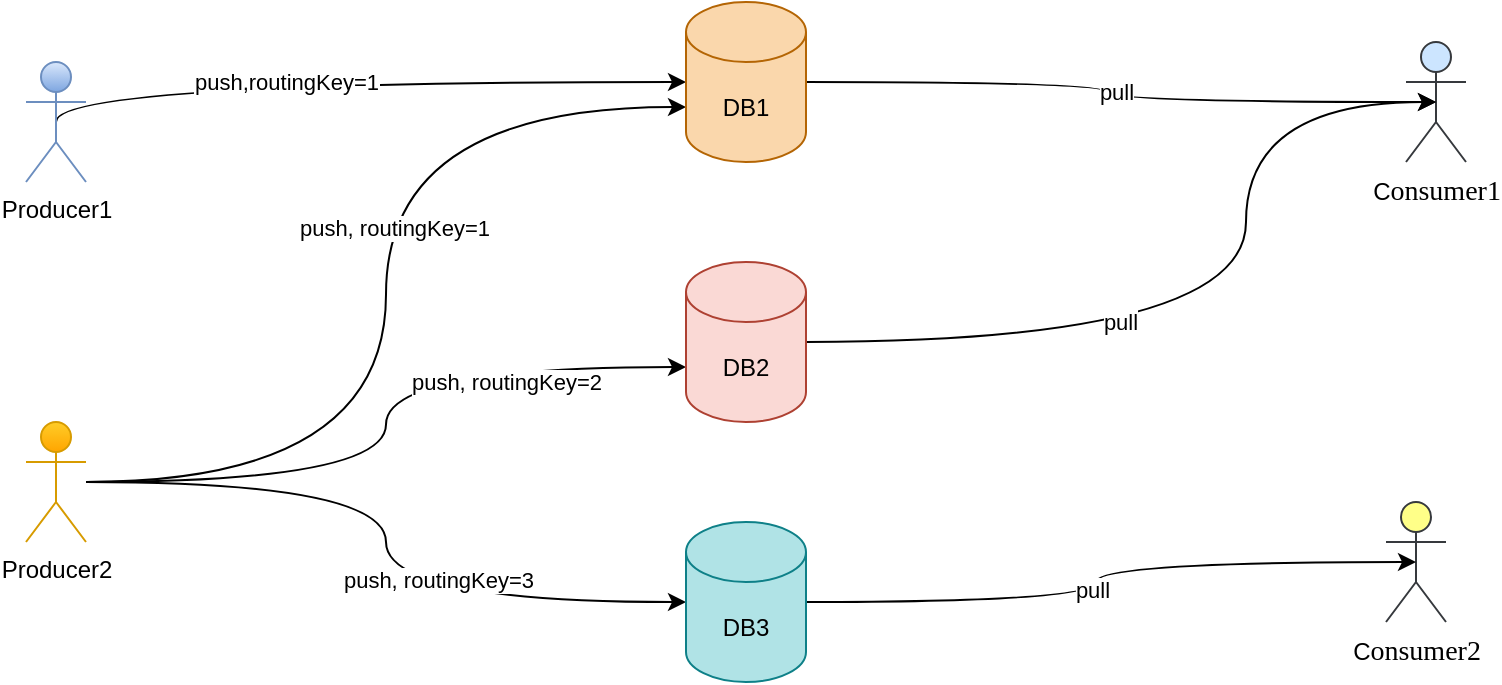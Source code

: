 <mxfile version="14.9.2" type="github">
  <diagram id="VZTdUykXYbI2ZBYuBRgF" name="第 1 页">
    <mxGraphModel dx="946" dy="563" grid="1" gridSize="10" guides="1" tooltips="1" connect="1" arrows="1" fold="1" page="1" pageScale="1" pageWidth="827" pageHeight="1169" math="0" shadow="0">
      <root>
        <mxCell id="0" />
        <mxCell id="1" parent="0" />
        <mxCell id="7mHwJ7CEPZ4vU7DKZEV_-163" style="edgeStyle=orthogonalEdgeStyle;curved=1;rounded=0;orthogonalLoop=1;jettySize=auto;html=1;entryX=0;entryY=0.5;entryDx=0;entryDy=0;entryPerimeter=0;exitX=0.5;exitY=0.5;exitDx=0;exitDy=0;exitPerimeter=0;" edge="1" parent="1" source="7mHwJ7CEPZ4vU7DKZEV_-15" target="7mHwJ7CEPZ4vU7DKZEV_-160">
          <mxGeometry relative="1" as="geometry">
            <Array as="points">
              <mxPoint x="85" y="80" />
            </Array>
          </mxGeometry>
        </mxCell>
        <mxCell id="7mHwJ7CEPZ4vU7DKZEV_-165" value="push,routingKey=1" style="edgeLabel;html=1;align=center;verticalAlign=middle;resizable=0;points=[];" vertex="1" connectable="0" parent="7mHwJ7CEPZ4vU7DKZEV_-163">
          <mxGeometry x="-0.325" y="-2" relative="1" as="geometry">
            <mxPoint x="22" y="-2" as="offset" />
          </mxGeometry>
        </mxCell>
        <mxCell id="7mHwJ7CEPZ4vU7DKZEV_-15" value="Producer1" style="shape=umlActor;verticalLabelPosition=bottom;verticalAlign=top;html=1;outlineConnect=0;gradientColor=#7ea6e0;fillColor=#dae8fc;strokeColor=#6c8ebf;" vertex="1" parent="1">
          <mxGeometry x="70" y="70" width="30" height="60" as="geometry" />
        </mxCell>
        <mxCell id="7mHwJ7CEPZ4vU7DKZEV_-20" value="C&lt;span style=&quot;font-family: &amp;#34;.pingfang sc&amp;#34; ; font-size: 14px&quot;&gt;onsumer1&lt;/span&gt;" style="shape=umlActor;verticalLabelPosition=bottom;verticalAlign=top;html=1;outlineConnect=0;fillColor=#cce5ff;strokeColor=#36393d;" vertex="1" parent="1">
          <mxGeometry x="760" y="60" width="30" height="60" as="geometry" />
        </mxCell>
        <mxCell id="7mHwJ7CEPZ4vU7DKZEV_-21" value="C&lt;span style=&quot;font-family: &amp;#34;.pingfang sc&amp;#34; ; font-size: 14px&quot;&gt;onsumer2&lt;/span&gt;" style="shape=umlActor;verticalLabelPosition=bottom;verticalAlign=top;html=1;outlineConnect=0;fillColor=#ffff88;strokeColor=#36393d;" vertex="1" parent="1">
          <mxGeometry x="750" y="290" width="30" height="60" as="geometry" />
        </mxCell>
        <mxCell id="7mHwJ7CEPZ4vU7DKZEV_-166" style="edgeStyle=orthogonalEdgeStyle;curved=1;rounded=0;orthogonalLoop=1;jettySize=auto;html=1;entryX=0;entryY=0;entryDx=0;entryDy=52.5;entryPerimeter=0;" edge="1" parent="1" source="7mHwJ7CEPZ4vU7DKZEV_-157" target="7mHwJ7CEPZ4vU7DKZEV_-160">
          <mxGeometry relative="1" as="geometry" />
        </mxCell>
        <mxCell id="7mHwJ7CEPZ4vU7DKZEV_-167" value="push, routingKey=1" style="edgeLabel;html=1;align=center;verticalAlign=middle;resizable=0;points=[];" vertex="1" connectable="0" parent="7mHwJ7CEPZ4vU7DKZEV_-166">
          <mxGeometry x="0.136" y="-4" relative="1" as="geometry">
            <mxPoint as="offset" />
          </mxGeometry>
        </mxCell>
        <mxCell id="7mHwJ7CEPZ4vU7DKZEV_-168" style="edgeStyle=orthogonalEdgeStyle;curved=1;rounded=0;orthogonalLoop=1;jettySize=auto;html=1;entryX=0;entryY=0;entryDx=0;entryDy=52.5;entryPerimeter=0;" edge="1" parent="1" source="7mHwJ7CEPZ4vU7DKZEV_-157" target="7mHwJ7CEPZ4vU7DKZEV_-161">
          <mxGeometry relative="1" as="geometry" />
        </mxCell>
        <mxCell id="7mHwJ7CEPZ4vU7DKZEV_-169" value="push, routingKey=2" style="edgeLabel;html=1;align=center;verticalAlign=middle;resizable=0;points=[];" vertex="1" connectable="0" parent="7mHwJ7CEPZ4vU7DKZEV_-168">
          <mxGeometry x="0.074" y="-13" relative="1" as="geometry">
            <mxPoint x="47" y="-8" as="offset" />
          </mxGeometry>
        </mxCell>
        <mxCell id="7mHwJ7CEPZ4vU7DKZEV_-170" style="edgeStyle=orthogonalEdgeStyle;curved=1;rounded=0;orthogonalLoop=1;jettySize=auto;html=1;" edge="1" parent="1" source="7mHwJ7CEPZ4vU7DKZEV_-157" target="7mHwJ7CEPZ4vU7DKZEV_-162">
          <mxGeometry relative="1" as="geometry" />
        </mxCell>
        <mxCell id="7mHwJ7CEPZ4vU7DKZEV_-171" value="push, routingKey=3" style="edgeLabel;html=1;align=center;verticalAlign=middle;resizable=0;points=[];" vertex="1" connectable="0" parent="7mHwJ7CEPZ4vU7DKZEV_-170">
          <mxGeometry x="0.311" y="11" relative="1" as="geometry">
            <mxPoint as="offset" />
          </mxGeometry>
        </mxCell>
        <mxCell id="7mHwJ7CEPZ4vU7DKZEV_-157" value="Producer2" style="shape=umlActor;verticalLabelPosition=bottom;verticalAlign=top;html=1;outlineConnect=0;gradientColor=#ffa500;fillColor=#ffcd28;strokeColor=#d79b00;" vertex="1" parent="1">
          <mxGeometry x="70" y="250" width="30" height="60" as="geometry" />
        </mxCell>
        <mxCell id="7mHwJ7CEPZ4vU7DKZEV_-172" style="edgeStyle=orthogonalEdgeStyle;curved=1;rounded=0;orthogonalLoop=1;jettySize=auto;html=1;entryX=0.5;entryY=0.5;entryDx=0;entryDy=0;entryPerimeter=0;" edge="1" parent="1" source="7mHwJ7CEPZ4vU7DKZEV_-160" target="7mHwJ7CEPZ4vU7DKZEV_-20">
          <mxGeometry relative="1" as="geometry" />
        </mxCell>
        <mxCell id="7mHwJ7CEPZ4vU7DKZEV_-173" value="pull" style="edgeLabel;html=1;align=center;verticalAlign=middle;resizable=0;points=[];" vertex="1" connectable="0" parent="7mHwJ7CEPZ4vU7DKZEV_-172">
          <mxGeometry x="0.015" y="5" relative="1" as="geometry">
            <mxPoint as="offset" />
          </mxGeometry>
        </mxCell>
        <mxCell id="7mHwJ7CEPZ4vU7DKZEV_-160" value="DB1" style="shape=cylinder3;whiteSpace=wrap;html=1;boundedLbl=1;backgroundOutline=1;size=15;fillColor=#fad7ac;strokeColor=#b46504;" vertex="1" parent="1">
          <mxGeometry x="400" y="40" width="60" height="80" as="geometry" />
        </mxCell>
        <mxCell id="7mHwJ7CEPZ4vU7DKZEV_-174" style="edgeStyle=orthogonalEdgeStyle;curved=1;rounded=0;orthogonalLoop=1;jettySize=auto;html=1;entryX=0.5;entryY=0.5;entryDx=0;entryDy=0;entryPerimeter=0;" edge="1" parent="1" source="7mHwJ7CEPZ4vU7DKZEV_-161" target="7mHwJ7CEPZ4vU7DKZEV_-20">
          <mxGeometry relative="1" as="geometry">
            <Array as="points">
              <mxPoint x="680" y="210" />
              <mxPoint x="680" y="90" />
            </Array>
          </mxGeometry>
        </mxCell>
        <mxCell id="7mHwJ7CEPZ4vU7DKZEV_-175" value="pull" style="edgeLabel;html=1;align=center;verticalAlign=middle;resizable=0;points=[];" vertex="1" connectable="0" parent="7mHwJ7CEPZ4vU7DKZEV_-174">
          <mxGeometry x="-0.278" y="10" relative="1" as="geometry">
            <mxPoint as="offset" />
          </mxGeometry>
        </mxCell>
        <mxCell id="7mHwJ7CEPZ4vU7DKZEV_-161" value="DB2" style="shape=cylinder3;whiteSpace=wrap;html=1;boundedLbl=1;backgroundOutline=1;size=15;fillColor=#fad9d5;strokeColor=#ae4132;" vertex="1" parent="1">
          <mxGeometry x="400" y="170" width="60" height="80" as="geometry" />
        </mxCell>
        <mxCell id="7mHwJ7CEPZ4vU7DKZEV_-176" style="edgeStyle=orthogonalEdgeStyle;curved=1;rounded=0;orthogonalLoop=1;jettySize=auto;html=1;entryX=0.5;entryY=0.5;entryDx=0;entryDy=0;entryPerimeter=0;" edge="1" parent="1" source="7mHwJ7CEPZ4vU7DKZEV_-162" target="7mHwJ7CEPZ4vU7DKZEV_-21">
          <mxGeometry relative="1" as="geometry" />
        </mxCell>
        <mxCell id="7mHwJ7CEPZ4vU7DKZEV_-177" value="pull" style="edgeLabel;html=1;align=center;verticalAlign=middle;resizable=0;points=[];" vertex="1" connectable="0" parent="7mHwJ7CEPZ4vU7DKZEV_-176">
          <mxGeometry x="-0.071" y="2" relative="1" as="geometry">
            <mxPoint as="offset" />
          </mxGeometry>
        </mxCell>
        <mxCell id="7mHwJ7CEPZ4vU7DKZEV_-162" value="DB3" style="shape=cylinder3;whiteSpace=wrap;html=1;boundedLbl=1;backgroundOutline=1;size=15;fillColor=#b0e3e6;strokeColor=#0e8088;" vertex="1" parent="1">
          <mxGeometry x="400" y="300" width="60" height="80" as="geometry" />
        </mxCell>
      </root>
    </mxGraphModel>
  </diagram>
</mxfile>
